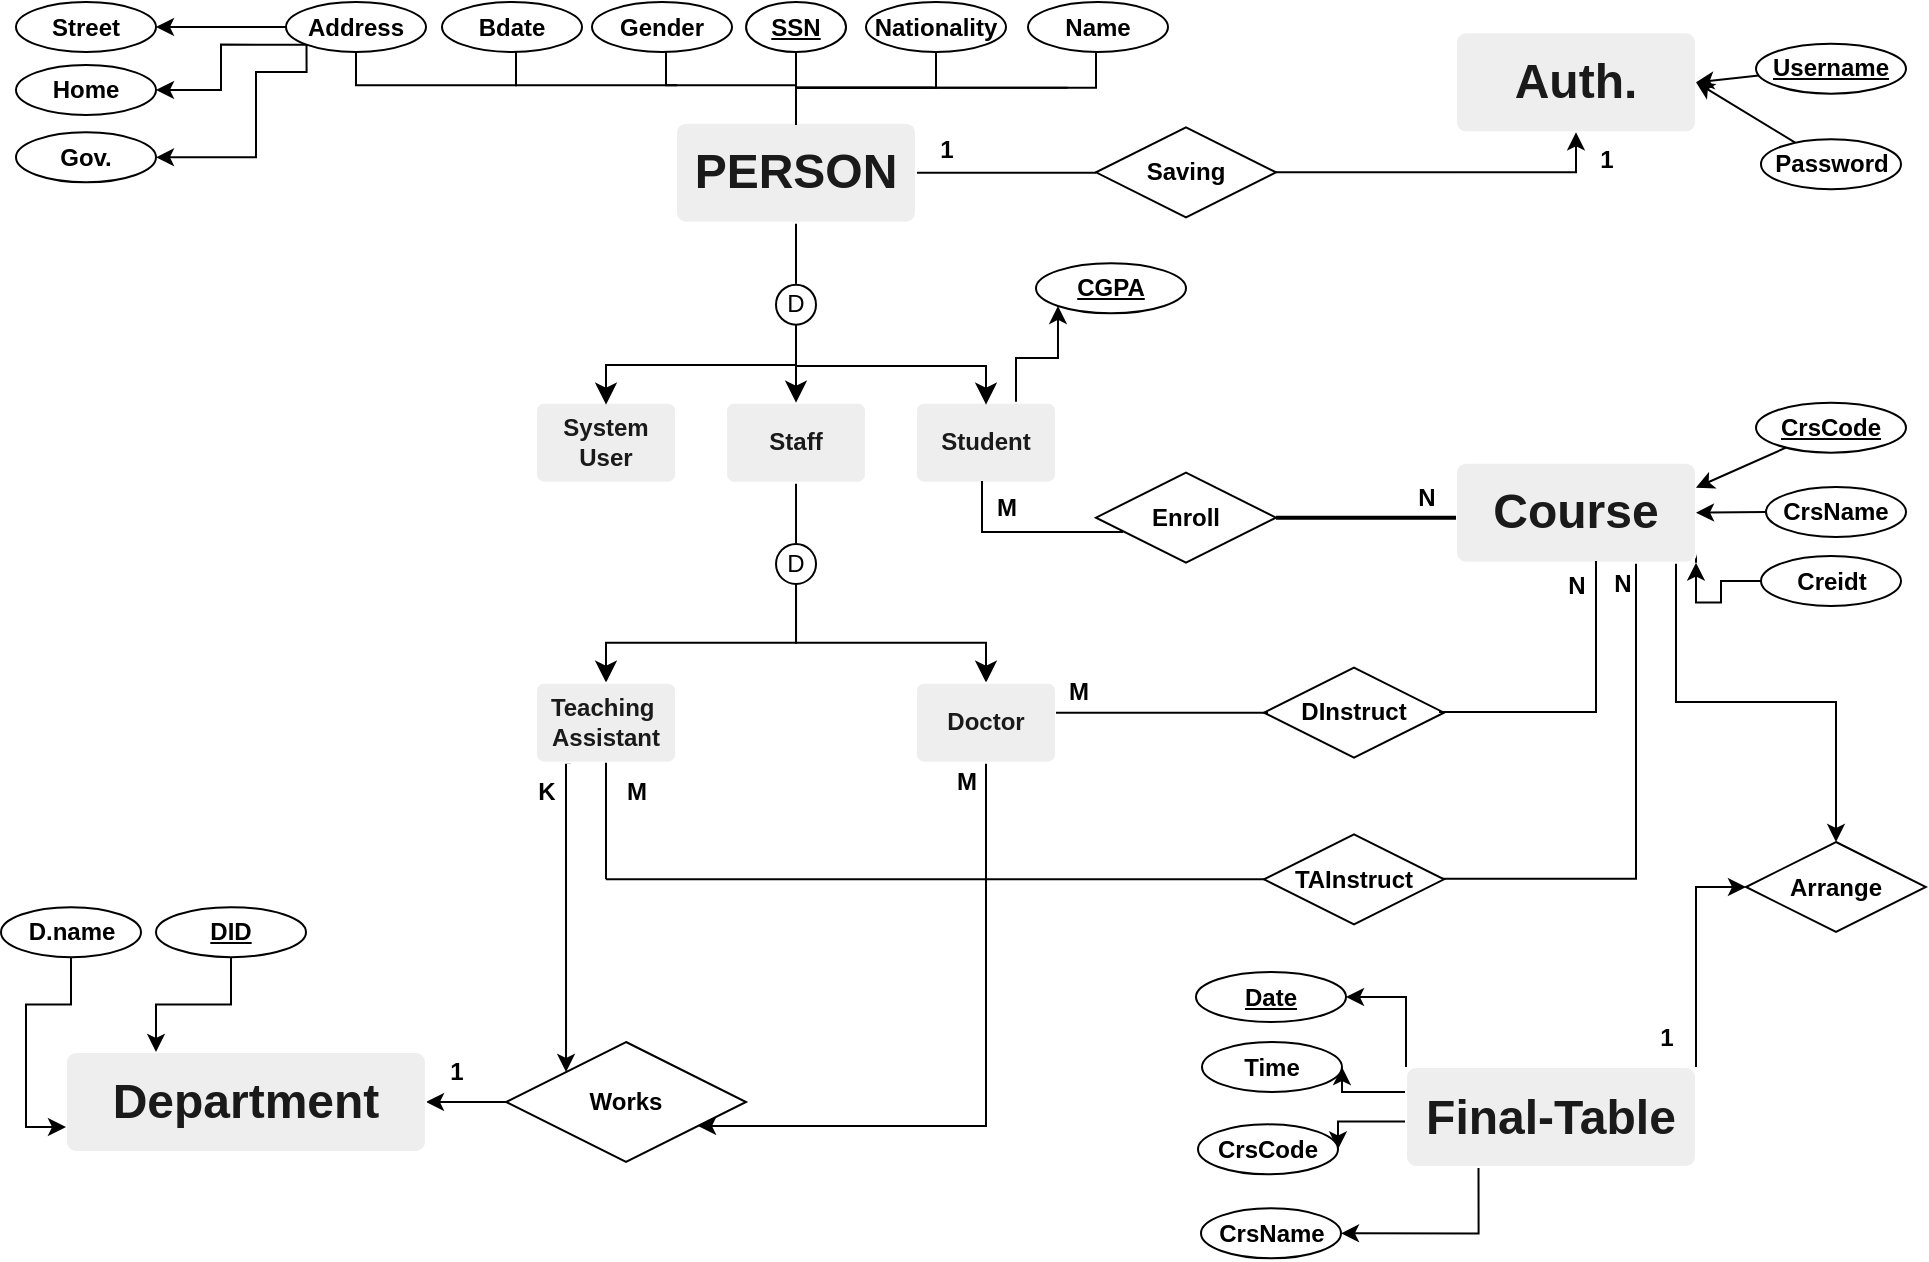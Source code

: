 <mxfile version="21.2.1" type="device">
  <diagram name="Page-1" id="e56a1550-8fbb-45ad-956c-1786394a9013">
    <mxGraphModel dx="1664" dy="723" grid="1" gridSize="10" guides="1" tooltips="1" connect="1" arrows="1" fold="1" page="1" pageScale="1" pageWidth="1100" pageHeight="850" background="none" math="0" shadow="0">
      <root>
        <mxCell id="0" />
        <mxCell id="1" parent="0" />
        <mxCell id="5uSCDXz5iFFyjT3ydSWA-192" style="edgeStyle=orthogonalEdgeStyle;rounded=0;orthogonalLoop=1;jettySize=auto;html=1;" edge="1" parent="1" source="5uSCDXz5iFFyjT3ydSWA-190" target="5uSCDXz5iFFyjT3ydSWA-184">
          <mxGeometry relative="1" as="geometry" />
        </mxCell>
        <mxCell id="5uSCDXz5iFFyjT3ydSWA-189" style="edgeStyle=orthogonalEdgeStyle;rounded=0;orthogonalLoop=1;jettySize=auto;html=1;exitX=0.5;exitY=1;exitDx=0;exitDy=0;" edge="1" parent="1" source="5uSCDXz5iFFyjT3ydSWA-85" target="5uSCDXz5iFFyjT3ydSWA-190">
          <mxGeometry relative="1" as="geometry">
            <mxPoint x="410" y="560" as="targetPoint" />
            <Array as="points">
              <mxPoint x="505" y="572" />
            </Array>
          </mxGeometry>
        </mxCell>
        <mxCell id="5uSCDXz5iFFyjT3ydSWA-60" value="" style="line;strokeWidth=1;html=1;rotation=-90;" vertex="1" parent="1">
          <mxGeometry x="394.69" y="130.64" width="30.63" height="10" as="geometry" />
        </mxCell>
        <mxCell id="5uSCDXz5iFFyjT3ydSWA-61" value="" style="line;strokeWidth=1;html=1;" vertex="1" parent="1">
          <mxGeometry x="470" y="90.32" width="90" height="10" as="geometry" />
        </mxCell>
        <mxCell id="5uSCDXz5iFFyjT3ydSWA-62" value="" style="line;strokeWidth=1;html=1;rotation=-90;" vertex="1" parent="1">
          <mxGeometry x="394.7" y="260.32" width="30.63" height="10" as="geometry" />
        </mxCell>
        <mxCell id="5uSCDXz5iFFyjT3ydSWA-63" value="" style="line;strokeWidth=1;html=1;" vertex="1" parent="1">
          <mxGeometry x="315" y="443.64" width="335" height="10" as="geometry" />
        </mxCell>
        <mxCell id="5uSCDXz5iFFyjT3ydSWA-64" value="" style="shape=partialRectangle;whiteSpace=wrap;html=1;top=0;left=0;fillColor=none;" vertex="1" parent="1">
          <mxGeometry x="732" y="255" width="98" height="193.32" as="geometry" />
        </mxCell>
        <mxCell id="5uSCDXz5iFFyjT3ydSWA-65" value="&lt;h1&gt;&lt;b&gt;PERSON&lt;/b&gt;&lt;/h1&gt;" style="rounded=1;arcSize=10;whiteSpace=wrap;html=1;align=center;labelBackgroundColor=none;fillColor=#EEEEEE;strokeColor=#FFFFFF;fontColor=#1A1A1A;" vertex="1" parent="1">
          <mxGeometry x="350" y="70.32" width="120" height="50" as="geometry" />
        </mxCell>
        <mxCell id="5uSCDXz5iFFyjT3ydSWA-146" style="edgeStyle=orthogonalEdgeStyle;rounded=0;orthogonalLoop=1;jettySize=auto;html=1;entryX=0;entryY=1;entryDx=0;entryDy=0;" edge="1" parent="1" source="5uSCDXz5iFFyjT3ydSWA-66" target="5uSCDXz5iFFyjT3ydSWA-145">
          <mxGeometry relative="1" as="geometry">
            <Array as="points">
              <mxPoint x="520" y="188" />
              <mxPoint x="541" y="188" />
            </Array>
          </mxGeometry>
        </mxCell>
        <mxCell id="5uSCDXz5iFFyjT3ydSWA-66" value="&lt;b&gt;Student&lt;/b&gt;" style="rounded=1;arcSize=10;whiteSpace=wrap;html=1;align=center;labelBackgroundColor=none;fillColor=#EEEEEE;strokeColor=#FFFFFF;fontColor=#1A1A1A;" vertex="1" parent="1">
          <mxGeometry x="470" y="210.32" width="70" height="40" as="geometry" />
        </mxCell>
        <mxCell id="5uSCDXz5iFFyjT3ydSWA-67" value="&lt;b&gt;Staff&lt;/b&gt;" style="rounded=1;arcSize=10;whiteSpace=wrap;html=1;align=center;labelBackgroundColor=none;fillColor=#EEEEEE;strokeColor=#FFFFFF;fontColor=#1A1A1A;" vertex="1" parent="1">
          <mxGeometry x="375" y="210.32" width="70" height="40" as="geometry" />
        </mxCell>
        <mxCell id="5uSCDXz5iFFyjT3ydSWA-68" value="&lt;b&gt;System&lt;br&gt;User&lt;/b&gt;" style="rounded=1;arcSize=10;whiteSpace=wrap;html=1;align=center;labelBackgroundColor=none;fillColor=#EEEEEE;strokeColor=#FFFFFF;fontColor=#1A1A1A;" vertex="1" parent="1">
          <mxGeometry x="280" y="210.32" width="70" height="40" as="geometry" />
        </mxCell>
        <mxCell id="5uSCDXz5iFFyjT3ydSWA-69" value="D" style="ellipse;whiteSpace=wrap;html=1;" vertex="1" parent="1">
          <mxGeometry x="400" y="151.32" width="20" height="20" as="geometry" />
        </mxCell>
        <mxCell id="5uSCDXz5iFFyjT3ydSWA-70" value="" style="edgeStyle=elbowEdgeStyle;elbow=vertical;endArrow=classic;html=1;curved=0;rounded=0;endSize=8;startSize=8;" edge="1" parent="1">
          <mxGeometry width="50" height="50" relative="1" as="geometry">
            <mxPoint x="410" y="172.32" as="sourcePoint" />
            <mxPoint x="505" y="211.32" as="targetPoint" />
          </mxGeometry>
        </mxCell>
        <mxCell id="5uSCDXz5iFFyjT3ydSWA-71" value="" style="edgeStyle=elbowEdgeStyle;elbow=vertical;endArrow=classic;html=1;curved=0;rounded=0;endSize=8;startSize=8;exitX=0.5;exitY=1;exitDx=0;exitDy=0;entryX=0.5;entryY=0;entryDx=0;entryDy=0;" edge="1" parent="1">
          <mxGeometry width="50" height="50" relative="1" as="geometry">
            <mxPoint x="410" y="171.32" as="sourcePoint" />
            <mxPoint x="410" y="210.32" as="targetPoint" />
          </mxGeometry>
        </mxCell>
        <mxCell id="5uSCDXz5iFFyjT3ydSWA-72" value="" style="edgeStyle=elbowEdgeStyle;elbow=vertical;endArrow=classic;html=1;curved=0;rounded=0;endSize=8;startSize=8;" edge="1" parent="1">
          <mxGeometry width="50" height="50" relative="1" as="geometry">
            <mxPoint x="410" y="171.32" as="sourcePoint" />
            <mxPoint x="315.0" y="211.32" as="targetPoint" />
          </mxGeometry>
        </mxCell>
        <mxCell id="5uSCDXz5iFFyjT3ydSWA-73" value="&lt;b&gt;Saving&lt;/b&gt;" style="shape=rhombus;perimeter=rhombusPerimeter;whiteSpace=wrap;html=1;align=center;" vertex="1" parent="1">
          <mxGeometry x="560" y="72.64" width="90" height="45" as="geometry" />
        </mxCell>
        <mxCell id="5uSCDXz5iFFyjT3ydSWA-74" value="&lt;h1&gt;&lt;b&gt;Auth.&lt;/b&gt;&lt;/h1&gt;" style="rounded=1;arcSize=10;whiteSpace=wrap;html=1;align=center;labelBackgroundColor=none;fillColor=#EEEEEE;strokeColor=#FFFFFF;fontColor=#1A1A1A;" vertex="1" parent="1">
          <mxGeometry x="740" y="25.14" width="120" height="50" as="geometry" />
        </mxCell>
        <mxCell id="5uSCDXz5iFFyjT3ydSWA-181" style="edgeStyle=orthogonalEdgeStyle;rounded=0;orthogonalLoop=1;jettySize=auto;html=1;exitX=1;exitY=0.5;exitDx=0;exitDy=0;exitPerimeter=0;" edge="1" parent="1" source="5uSCDXz5iFFyjT3ydSWA-75" target="5uSCDXz5iFFyjT3ydSWA-74">
          <mxGeometry relative="1" as="geometry" />
        </mxCell>
        <mxCell id="5uSCDXz5iFFyjT3ydSWA-75" value="" style="line;strokeWidth=1;html=1;" vertex="1" parent="1">
          <mxGeometry x="650" y="90.14" width="90" height="10" as="geometry" />
        </mxCell>
        <mxCell id="5uSCDXz5iFFyjT3ydSWA-76" style="rounded=0;orthogonalLoop=1;jettySize=auto;html=1;entryX=1;entryY=0.5;entryDx=0;entryDy=0;fontFamily=Helvetica;fontSize=12;fontColor=default;" edge="1" parent="1" source="5uSCDXz5iFFyjT3ydSWA-77" target="5uSCDXz5iFFyjT3ydSWA-74">
          <mxGeometry relative="1" as="geometry" />
        </mxCell>
        <mxCell id="5uSCDXz5iFFyjT3ydSWA-77" value="&lt;b&gt;Password&lt;/b&gt;" style="ellipse;whiteSpace=wrap;html=1;align=center;" vertex="1" parent="1">
          <mxGeometry x="892.5" y="78.57" width="70" height="25" as="geometry" />
        </mxCell>
        <mxCell id="5uSCDXz5iFFyjT3ydSWA-78" value="D" style="ellipse;whiteSpace=wrap;html=1;" vertex="1" parent="1">
          <mxGeometry x="400.01" y="281" width="20" height="20" as="geometry" />
        </mxCell>
        <mxCell id="5uSCDXz5iFFyjT3ydSWA-79" value="" style="edgeStyle=elbowEdgeStyle;elbow=vertical;endArrow=classic;html=1;curved=0;rounded=0;endSize=8;startSize=8;" edge="1" parent="1">
          <mxGeometry width="50" height="50" relative="1" as="geometry">
            <mxPoint x="410.01" y="301" as="sourcePoint" />
            <mxPoint x="505" y="350.32" as="targetPoint" />
            <Array as="points">
              <mxPoint x="460" y="330.32" />
            </Array>
          </mxGeometry>
        </mxCell>
        <mxCell id="5uSCDXz5iFFyjT3ydSWA-80" value="" style="edgeStyle=elbowEdgeStyle;elbow=vertical;endArrow=classic;html=1;curved=0;rounded=0;endSize=8;startSize=8;" edge="1" parent="1">
          <mxGeometry width="50" height="50" relative="1" as="geometry">
            <mxPoint x="410.01" y="301" as="sourcePoint" />
            <mxPoint x="315" y="350.32" as="targetPoint" />
            <Array as="points">
              <mxPoint x="360" y="330.32" />
            </Array>
          </mxGeometry>
        </mxCell>
        <mxCell id="5uSCDXz5iFFyjT3ydSWA-81" value="&lt;b&gt;SSN&lt;/b&gt;" style="ellipse;whiteSpace=wrap;html=1;align=center;fontStyle=4;" vertex="1" parent="1">
          <mxGeometry x="385.02" y="10" width="50" height="25" as="geometry" />
        </mxCell>
        <mxCell id="5uSCDXz5iFFyjT3ydSWA-82" style="rounded=0;orthogonalLoop=1;jettySize=auto;html=1;entryX=1;entryY=0.5;entryDx=0;entryDy=0;fontFamily=Helvetica;fontSize=12;fontColor=default;" edge="1" parent="1" source="5uSCDXz5iFFyjT3ydSWA-83" target="5uSCDXz5iFFyjT3ydSWA-74">
          <mxGeometry relative="1" as="geometry" />
        </mxCell>
        <mxCell id="5uSCDXz5iFFyjT3ydSWA-83" value="&lt;b&gt;Username&lt;/b&gt;" style="ellipse;whiteSpace=wrap;html=1;align=center;fontStyle=4;" vertex="1" parent="1">
          <mxGeometry x="890" y="30.82" width="75" height="25" as="geometry" />
        </mxCell>
        <mxCell id="5uSCDXz5iFFyjT3ydSWA-204" style="edgeStyle=orthogonalEdgeStyle;rounded=0;orthogonalLoop=1;jettySize=auto;html=1;exitX=0.25;exitY=1;exitDx=0;exitDy=0;entryX=0;entryY=0;entryDx=0;entryDy=0;" edge="1" parent="1" source="5uSCDXz5iFFyjT3ydSWA-84" target="5uSCDXz5iFFyjT3ydSWA-190">
          <mxGeometry relative="1" as="geometry">
            <Array as="points">
              <mxPoint x="295" y="390" />
            </Array>
          </mxGeometry>
        </mxCell>
        <mxCell id="5uSCDXz5iFFyjT3ydSWA-84" value="&lt;b&gt;Teaching&amp;nbsp;&lt;br&gt;Assistant&lt;/b&gt;" style="rounded=1;arcSize=10;whiteSpace=wrap;html=1;align=center;labelBackgroundColor=none;fillColor=#EEEEEE;strokeColor=#FFFFFF;fontColor=#1A1A1A;" vertex="1" parent="1">
          <mxGeometry x="280" y="350.32" width="70" height="40" as="geometry" />
        </mxCell>
        <mxCell id="5uSCDXz5iFFyjT3ydSWA-85" value="&lt;b&gt;Doctor&lt;/b&gt;" style="rounded=1;arcSize=10;whiteSpace=wrap;html=1;align=center;labelBackgroundColor=none;fillColor=#EEEEEE;strokeColor=#FFFFFF;fontColor=#1A1A1A;" vertex="1" parent="1">
          <mxGeometry x="470" y="350.32" width="70" height="40" as="geometry" />
        </mxCell>
        <mxCell id="5uSCDXz5iFFyjT3ydSWA-86" value="&lt;b&gt;Name&lt;/b&gt;" style="ellipse;whiteSpace=wrap;html=1;align=center;" vertex="1" parent="1">
          <mxGeometry x="526" y="10.0" width="70" height="25" as="geometry" />
        </mxCell>
        <mxCell id="5uSCDXz5iFFyjT3ydSWA-87" value="&lt;b&gt;Nationality&lt;/b&gt;" style="ellipse;whiteSpace=wrap;html=1;align=center;" vertex="1" parent="1">
          <mxGeometry x="445" y="10.0" width="70" height="25" as="geometry" />
        </mxCell>
        <mxCell id="5uSCDXz5iFFyjT3ydSWA-88" value="&lt;b&gt;Gender&lt;/b&gt;" style="ellipse;whiteSpace=wrap;html=1;align=center;" vertex="1" parent="1">
          <mxGeometry x="308" y="10.0" width="70" height="25" as="geometry" />
        </mxCell>
        <mxCell id="5uSCDXz5iFFyjT3ydSWA-89" value="&lt;b&gt;Bdate&lt;/b&gt;" style="ellipse;whiteSpace=wrap;html=1;align=center;" vertex="1" parent="1">
          <mxGeometry x="233" y="10" width="70" height="25" as="geometry" />
        </mxCell>
        <mxCell id="5uSCDXz5iFFyjT3ydSWA-90" value="" style="group" vertex="1" connectable="0" parent="1">
          <mxGeometry x="410" y="35" width="150" height="36" as="geometry" />
        </mxCell>
        <mxCell id="5uSCDXz5iFFyjT3ydSWA-91" value="" style="shape=partialRectangle;whiteSpace=wrap;html=1;top=0;left=0;fillColor=none;" vertex="1" parent="5uSCDXz5iFFyjT3ydSWA-90">
          <mxGeometry width="150" height="17.85" as="geometry" />
        </mxCell>
        <mxCell id="5uSCDXz5iFFyjT3ydSWA-92" value="" style="shape=partialRectangle;whiteSpace=wrap;html=1;bottom=0;right=0;fillColor=none;" vertex="1" parent="5uSCDXz5iFFyjT3ydSWA-90">
          <mxGeometry y="17.856" width="135.352" height="18.144" as="geometry" />
        </mxCell>
        <mxCell id="5uSCDXz5iFFyjT3ydSWA-93" value="" style="group" vertex="1" connectable="0" parent="5uSCDXz5iFFyjT3ydSWA-90">
          <mxGeometry width="70" height="36" as="geometry" />
        </mxCell>
        <mxCell id="5uSCDXz5iFFyjT3ydSWA-94" value="" style="shape=partialRectangle;whiteSpace=wrap;html=1;top=0;left=0;fillColor=none;" vertex="1" parent="5uSCDXz5iFFyjT3ydSWA-93">
          <mxGeometry width="70" height="17.854" as="geometry" />
        </mxCell>
        <mxCell id="5uSCDXz5iFFyjT3ydSWA-95" value="" style="shape=partialRectangle;whiteSpace=wrap;html=1;bottom=0;right=0;fillColor=none;" vertex="1" parent="5uSCDXz5iFFyjT3ydSWA-93">
          <mxGeometry y="17.856" width="67.676" height="18.144" as="geometry" />
        </mxCell>
        <mxCell id="5uSCDXz5iFFyjT3ydSWA-96" value="" style="endArrow=none;html=1;rounded=0;exitX=0.5;exitY=0;exitDx=0;exitDy=0;" edge="1" parent="1" source="5uSCDXz5iFFyjT3ydSWA-65">
          <mxGeometry width="50" height="50" relative="1" as="geometry">
            <mxPoint x="360" y="85" as="sourcePoint" />
            <mxPoint x="410" y="35" as="targetPoint" />
          </mxGeometry>
        </mxCell>
        <mxCell id="5uSCDXz5iFFyjT3ydSWA-97" value="" style="group" vertex="1" connectable="0" parent="1">
          <mxGeometry x="345" y="35" width="65" height="30" as="geometry" />
        </mxCell>
        <mxCell id="5uSCDXz5iFFyjT3ydSWA-98" value="" style="shape=partialRectangle;whiteSpace=wrap;html=1;top=0;left=1;right=0;fillColor=none;" vertex="1" parent="5uSCDXz5iFFyjT3ydSWA-97">
          <mxGeometry width="65" height="16.64" as="geometry" />
        </mxCell>
        <mxCell id="5uSCDXz5iFFyjT3ydSWA-99" value="" style="endArrow=none;html=1;rounded=0;fontFamily=Helvetica;fontSize=12;fontColor=default;entryX=1;entryY=1;entryDx=0;entryDy=0;" edge="1" parent="5uSCDXz5iFFyjT3ydSWA-97" target="5uSCDXz5iFFyjT3ydSWA-98">
          <mxGeometry width="50" height="50" relative="1" as="geometry">
            <mxPoint x="65" y="30" as="sourcePoint" />
            <mxPoint x="91" y="30" as="targetPoint" />
          </mxGeometry>
        </mxCell>
        <mxCell id="5uSCDXz5iFFyjT3ydSWA-100" value="" style="shape=partialRectangle;whiteSpace=wrap;html=1;top=0;left=1;right=0;fillColor=none;" vertex="1" parent="1">
          <mxGeometry x="270" y="35" width="80" height="16.64" as="geometry" />
        </mxCell>
        <mxCell id="5uSCDXz5iFFyjT3ydSWA-180" style="edgeStyle=orthogonalEdgeStyle;rounded=0;orthogonalLoop=1;jettySize=auto;html=1;exitX=1;exitY=1;exitDx=0;exitDy=0;" edge="1" parent="1" source="5uSCDXz5iFFyjT3ydSWA-101" target="5uSCDXz5iFFyjT3ydSWA-155">
          <mxGeometry relative="1" as="geometry">
            <Array as="points">
              <mxPoint x="860" y="285" />
              <mxPoint x="850" y="285" />
              <mxPoint x="850" y="360" />
              <mxPoint x="930" y="360" />
            </Array>
          </mxGeometry>
        </mxCell>
        <mxCell id="5uSCDXz5iFFyjT3ydSWA-101" value="&lt;h1&gt;&lt;b&gt;Course&lt;/b&gt;&lt;/h1&gt;" style="rounded=1;arcSize=10;whiteSpace=wrap;html=1;align=center;labelBackgroundColor=none;fillColor=#EEEEEE;strokeColor=#FFFFFF;fontColor=#1A1A1A;" vertex="1" parent="1">
          <mxGeometry x="740" y="240.32" width="120" height="50" as="geometry" />
        </mxCell>
        <mxCell id="5uSCDXz5iFFyjT3ydSWA-102" value="" style="rounded=0;orthogonalLoop=1;jettySize=auto;html=1;fontFamily=Helvetica;fontSize=12;fontColor=default;entryX=1;entryY=0.5;entryDx=0;entryDy=0;" edge="1" parent="1" source="5uSCDXz5iFFyjT3ydSWA-103" target="5uSCDXz5iFFyjT3ydSWA-101">
          <mxGeometry relative="1" as="geometry">
            <mxPoint x="860" y="306.166" as="targetPoint" />
          </mxGeometry>
        </mxCell>
        <mxCell id="5uSCDXz5iFFyjT3ydSWA-103" value="&lt;b&gt;CrsName&lt;/b&gt;" style="ellipse;whiteSpace=wrap;html=1;align=center;" vertex="1" parent="1">
          <mxGeometry x="895" y="252.5" width="70" height="25" as="geometry" />
        </mxCell>
        <mxCell id="5uSCDXz5iFFyjT3ydSWA-104" value="" style="rounded=0;orthogonalLoop=1;jettySize=auto;html=1;fontFamily=Helvetica;fontSize=12;fontColor=default;entryX=1;entryY=0.25;entryDx=0;entryDy=0;" edge="1" parent="1" source="5uSCDXz5iFFyjT3ydSWA-105" target="5uSCDXz5iFFyjT3ydSWA-101">
          <mxGeometry relative="1" as="geometry">
            <mxPoint x="860" y="278.16" as="targetPoint" />
          </mxGeometry>
        </mxCell>
        <mxCell id="5uSCDXz5iFFyjT3ydSWA-105" value="&lt;b&gt;CrsCode&lt;/b&gt;" style="ellipse;whiteSpace=wrap;html=1;align=center;fontStyle=4;" vertex="1" parent="1">
          <mxGeometry x="890" y="210.32" width="75" height="25" as="geometry" />
        </mxCell>
        <mxCell id="5uSCDXz5iFFyjT3ydSWA-106" value="&lt;b&gt;Enroll&lt;/b&gt;" style="shape=rhombus;perimeter=rhombusPerimeter;whiteSpace=wrap;html=1;align=center;" vertex="1" parent="1">
          <mxGeometry x="560" y="245.32" width="90" height="45" as="geometry" />
        </mxCell>
        <mxCell id="5uSCDXz5iFFyjT3ydSWA-107" value="" style="line;strokeWidth=2;html=1;" vertex="1" parent="1">
          <mxGeometry x="650" y="262.82" width="90" height="10" as="geometry" />
        </mxCell>
        <mxCell id="5uSCDXz5iFFyjT3ydSWA-108" value="" style="shape=partialRectangle;whiteSpace=wrap;html=1;top=0;left=1;right=0;fillColor=none;" vertex="1" parent="1">
          <mxGeometry x="503" y="250" width="70" height="25" as="geometry" />
        </mxCell>
        <mxCell id="5uSCDXz5iFFyjT3ydSWA-109" value="&lt;b&gt;DInstruct&lt;/b&gt;" style="shape=rhombus;perimeter=rhombusPerimeter;whiteSpace=wrap;html=1;align=center;" vertex="1" parent="1">
          <mxGeometry x="644" y="342.82" width="90" height="45" as="geometry" />
        </mxCell>
        <mxCell id="5uSCDXz5iFFyjT3ydSWA-110" value="" style="line;strokeWidth=1;html=1;" vertex="1" parent="1">
          <mxGeometry x="540" y="360.32" width="106" height="10" as="geometry" />
        </mxCell>
        <mxCell id="5uSCDXz5iFFyjT3ydSWA-111" value="" style="shape=partialRectangle;whiteSpace=wrap;html=1;top=0;left=0;fillColor=none;" vertex="1" parent="1">
          <mxGeometry x="732" y="290" width="78" height="75" as="geometry" />
        </mxCell>
        <mxCell id="5uSCDXz5iFFyjT3ydSWA-112" value="&lt;b&gt;M&lt;/b&gt;" style="text;html=1;align=center;verticalAlign=middle;resizable=0;points=[];autosize=1;strokeColor=none;fillColor=none;fontSize=12;fontFamily=Helvetica;fontColor=default;" vertex="1" parent="1">
          <mxGeometry x="536" y="340.32" width="30" height="30" as="geometry" />
        </mxCell>
        <mxCell id="5uSCDXz5iFFyjT3ydSWA-113" value="&lt;b&gt;N&lt;/b&gt;" style="text;html=1;align=center;verticalAlign=middle;resizable=0;points=[];autosize=1;strokeColor=none;fillColor=none;fontSize=12;fontFamily=Helvetica;fontColor=default;" vertex="1" parent="1">
          <mxGeometry x="785" y="287" width="30" height="30" as="geometry" />
        </mxCell>
        <mxCell id="5uSCDXz5iFFyjT3ydSWA-114" value="&lt;b&gt;N&lt;/b&gt;" style="text;html=1;align=center;verticalAlign=middle;resizable=0;points=[];autosize=1;strokeColor=none;fillColor=none;fontSize=12;fontFamily=Helvetica;fontColor=default;" vertex="1" parent="1">
          <mxGeometry x="710" y="242.82" width="30" height="30" as="geometry" />
        </mxCell>
        <mxCell id="5uSCDXz5iFFyjT3ydSWA-115" value="&lt;b&gt;M&lt;/b&gt;" style="text;html=1;align=center;verticalAlign=middle;resizable=0;points=[];autosize=1;strokeColor=none;fillColor=none;fontSize=12;fontFamily=Helvetica;fontColor=default;" vertex="1" parent="1">
          <mxGeometry x="500" y="247.5" width="30" height="30" as="geometry" />
        </mxCell>
        <mxCell id="5uSCDXz5iFFyjT3ydSWA-116" value="&lt;b&gt;TAInstruct&lt;/b&gt;" style="shape=rhombus;perimeter=rhombusPerimeter;whiteSpace=wrap;html=1;align=center;" vertex="1" parent="1">
          <mxGeometry x="644" y="426.14" width="90" height="45" as="geometry" />
        </mxCell>
        <mxCell id="5uSCDXz5iFFyjT3ydSWA-117" value="&lt;b&gt;N&lt;/b&gt;" style="text;html=1;align=center;verticalAlign=middle;resizable=0;points=[];autosize=1;strokeColor=none;fillColor=none;fontSize=12;fontFamily=Helvetica;fontColor=default;" vertex="1" parent="1">
          <mxGeometry x="808" y="286" width="30" height="30" as="geometry" />
        </mxCell>
        <mxCell id="5uSCDXz5iFFyjT3ydSWA-118" value="" style="endArrow=none;html=1;rounded=0;fontFamily=Helvetica;fontSize=12;fontColor=default;exitX=0;exitY=0.5;exitDx=0;exitDy=0;exitPerimeter=0;" edge="1" parent="1" source="5uSCDXz5iFFyjT3ydSWA-63" target="5uSCDXz5iFFyjT3ydSWA-84">
          <mxGeometry width="50" height="50" relative="1" as="geometry">
            <mxPoint x="270" y="440" as="sourcePoint" />
            <mxPoint x="320" y="385" as="targetPoint" />
          </mxGeometry>
        </mxCell>
        <mxCell id="5uSCDXz5iFFyjT3ydSWA-124" value="&lt;b&gt;1&lt;/b&gt;" style="text;html=1;align=center;verticalAlign=middle;resizable=0;points=[];autosize=1;strokeColor=none;fillColor=none;" vertex="1" parent="1">
          <mxGeometry x="800" y="73.57" width="30" height="30" as="geometry" />
        </mxCell>
        <mxCell id="5uSCDXz5iFFyjT3ydSWA-125" value="&lt;b&gt;1&lt;/b&gt;" style="text;html=1;align=center;verticalAlign=middle;resizable=0;points=[];autosize=1;strokeColor=none;fillColor=none;" vertex="1" parent="1">
          <mxGeometry x="470" y="68.5" width="30" height="30" as="geometry" />
        </mxCell>
        <mxCell id="5uSCDXz5iFFyjT3ydSWA-126" value="" style="shape=partialRectangle;whiteSpace=wrap;html=1;top=0;left=1;right=0;fillColor=none;" vertex="1" parent="1">
          <mxGeometry x="190" y="35" width="80" height="16.64" as="geometry" />
        </mxCell>
        <mxCell id="5uSCDXz5iFFyjT3ydSWA-130" value="" style="edgeStyle=orthogonalEdgeStyle;rounded=0;orthogonalLoop=1;jettySize=auto;html=1;" edge="1" parent="1" source="5uSCDXz5iFFyjT3ydSWA-127" target="5uSCDXz5iFFyjT3ydSWA-129">
          <mxGeometry relative="1" as="geometry" />
        </mxCell>
        <mxCell id="5uSCDXz5iFFyjT3ydSWA-143" style="edgeStyle=orthogonalEdgeStyle;rounded=0;orthogonalLoop=1;jettySize=auto;html=1;exitX=0;exitY=1;exitDx=0;exitDy=0;entryX=1;entryY=0.5;entryDx=0;entryDy=0;" edge="1" parent="1" source="5uSCDXz5iFFyjT3ydSWA-127" target="5uSCDXz5iFFyjT3ydSWA-131">
          <mxGeometry relative="1" as="geometry" />
        </mxCell>
        <mxCell id="5uSCDXz5iFFyjT3ydSWA-144" style="edgeStyle=orthogonalEdgeStyle;rounded=0;orthogonalLoop=1;jettySize=auto;html=1;exitX=0;exitY=1;exitDx=0;exitDy=0;entryX=1;entryY=0.5;entryDx=0;entryDy=0;" edge="1" parent="1" source="5uSCDXz5iFFyjT3ydSWA-127" target="5uSCDXz5iFFyjT3ydSWA-132">
          <mxGeometry relative="1" as="geometry">
            <Array as="points">
              <mxPoint x="165" y="45" />
              <mxPoint x="140" y="45" />
              <mxPoint x="140" y="88" />
            </Array>
          </mxGeometry>
        </mxCell>
        <mxCell id="5uSCDXz5iFFyjT3ydSWA-127" value="&lt;b&gt;Address&lt;/b&gt;" style="ellipse;whiteSpace=wrap;html=1;align=center;" vertex="1" parent="1">
          <mxGeometry x="155" y="10" width="70" height="25" as="geometry" />
        </mxCell>
        <mxCell id="5uSCDXz5iFFyjT3ydSWA-129" value="&lt;b&gt;Street&lt;/b&gt;" style="ellipse;whiteSpace=wrap;html=1;align=center;" vertex="1" parent="1">
          <mxGeometry x="20" y="10" width="70" height="25" as="geometry" />
        </mxCell>
        <mxCell id="5uSCDXz5iFFyjT3ydSWA-131" value="&lt;b&gt;Home&lt;/b&gt;" style="ellipse;whiteSpace=wrap;html=1;align=center;" vertex="1" parent="1">
          <mxGeometry x="20" y="41.5" width="70" height="25" as="geometry" />
        </mxCell>
        <mxCell id="5uSCDXz5iFFyjT3ydSWA-132" value="&lt;b&gt;Gov.&lt;/b&gt;" style="ellipse;whiteSpace=wrap;html=1;align=center;" vertex="1" parent="1">
          <mxGeometry x="20" y="75.14" width="70" height="25" as="geometry" />
        </mxCell>
        <mxCell id="5uSCDXz5iFFyjT3ydSWA-145" value="&lt;b&gt;CGPA&lt;/b&gt;" style="ellipse;whiteSpace=wrap;html=1;align=center;fontStyle=4;" vertex="1" parent="1">
          <mxGeometry x="530" y="140.64" width="75" height="25" as="geometry" />
        </mxCell>
        <mxCell id="5uSCDXz5iFFyjT3ydSWA-147" value="&lt;b&gt;M&lt;/b&gt;" style="text;html=1;align=center;verticalAlign=middle;resizable=0;points=[];autosize=1;strokeColor=none;fillColor=none;fontSize=12;fontFamily=Helvetica;fontColor=default;" vertex="1" parent="1">
          <mxGeometry x="315" y="390.32" width="30" height="30" as="geometry" />
        </mxCell>
        <mxCell id="5uSCDXz5iFFyjT3ydSWA-152" style="edgeStyle=orthogonalEdgeStyle;rounded=0;orthogonalLoop=1;jettySize=auto;html=1;exitX=0;exitY=0;exitDx=0;exitDy=0;entryX=1;entryY=0.5;entryDx=0;entryDy=0;" edge="1" parent="1" source="5uSCDXz5iFFyjT3ydSWA-148" target="5uSCDXz5iFFyjT3ydSWA-150">
          <mxGeometry relative="1" as="geometry" />
        </mxCell>
        <mxCell id="5uSCDXz5iFFyjT3ydSWA-170" style="edgeStyle=orthogonalEdgeStyle;rounded=0;orthogonalLoop=1;jettySize=auto;html=1;exitX=0;exitY=0.5;exitDx=0;exitDy=0;entryX=1;entryY=0.5;entryDx=0;entryDy=0;" edge="1" parent="1" source="5uSCDXz5iFFyjT3ydSWA-148" target="5uSCDXz5iFFyjT3ydSWA-177">
          <mxGeometry relative="1" as="geometry">
            <mxPoint x="685" y="569.68" as="targetPoint" />
            <Array as="points">
              <mxPoint x="715" y="569.68" />
              <mxPoint x="681" y="569.68" />
            </Array>
          </mxGeometry>
        </mxCell>
        <mxCell id="5uSCDXz5iFFyjT3ydSWA-172" style="edgeStyle=orthogonalEdgeStyle;rounded=0;orthogonalLoop=1;jettySize=auto;html=1;exitX=0.25;exitY=1;exitDx=0;exitDy=0;entryX=1;entryY=0.5;entryDx=0;entryDy=0;" edge="1" parent="1" source="5uSCDXz5iFFyjT3ydSWA-148" target="5uSCDXz5iFFyjT3ydSWA-171">
          <mxGeometry relative="1" as="geometry" />
        </mxCell>
        <mxCell id="5uSCDXz5iFFyjT3ydSWA-174" style="edgeStyle=orthogonalEdgeStyle;rounded=0;orthogonalLoop=1;jettySize=auto;html=1;exitX=0;exitY=0.25;exitDx=0;exitDy=0;entryX=1;entryY=0.5;entryDx=0;entryDy=0;" edge="1" parent="1" source="5uSCDXz5iFFyjT3ydSWA-148" target="5uSCDXz5iFFyjT3ydSWA-178">
          <mxGeometry relative="1" as="geometry">
            <mxPoint x="685" y="549.68" as="targetPoint" />
          </mxGeometry>
        </mxCell>
        <mxCell id="5uSCDXz5iFFyjT3ydSWA-179" style="edgeStyle=orthogonalEdgeStyle;rounded=0;orthogonalLoop=1;jettySize=auto;html=1;exitX=1;exitY=0;exitDx=0;exitDy=0;entryX=0;entryY=0.5;entryDx=0;entryDy=0;" edge="1" parent="1" source="5uSCDXz5iFFyjT3ydSWA-148" target="5uSCDXz5iFFyjT3ydSWA-155">
          <mxGeometry relative="1" as="geometry" />
        </mxCell>
        <mxCell id="5uSCDXz5iFFyjT3ydSWA-148" value="&lt;h1&gt;&lt;b&gt;Final-Table&lt;/b&gt;&lt;/h1&gt;" style="rounded=1;arcSize=10;whiteSpace=wrap;html=1;align=center;labelBackgroundColor=none;fillColor=#EEEEEE;strokeColor=#FFFFFF;fontColor=#1A1A1A;" vertex="1" parent="1">
          <mxGeometry x="715" y="542.5" width="145" height="50" as="geometry" />
        </mxCell>
        <mxCell id="5uSCDXz5iFFyjT3ydSWA-150" value="&lt;b&gt;Date&lt;/b&gt;" style="ellipse;whiteSpace=wrap;html=1;align=center;fontStyle=4;" vertex="1" parent="1">
          <mxGeometry x="610" y="495" width="75" height="25" as="geometry" />
        </mxCell>
        <mxCell id="5uSCDXz5iFFyjT3ydSWA-155" value="&lt;b&gt;Arrange&lt;/b&gt;" style="shape=rhombus;perimeter=rhombusPerimeter;whiteSpace=wrap;html=1;align=center;" vertex="1" parent="1">
          <mxGeometry x="885" y="430.0" width="90" height="45" as="geometry" />
        </mxCell>
        <mxCell id="5uSCDXz5iFFyjT3ydSWA-167" value="&lt;b&gt;1&lt;/b&gt;" style="text;html=1;align=center;verticalAlign=middle;resizable=0;points=[];autosize=1;strokeColor=none;fillColor=none;" vertex="1" parent="1">
          <mxGeometry x="830" y="512.5" width="30" height="30" as="geometry" />
        </mxCell>
        <mxCell id="5uSCDXz5iFFyjT3ydSWA-171" value="&lt;b&gt;CrsName&lt;/b&gt;" style="ellipse;whiteSpace=wrap;html=1;align=center;" vertex="1" parent="1">
          <mxGeometry x="612.5" y="613.18" width="70" height="25" as="geometry" />
        </mxCell>
        <mxCell id="5uSCDXz5iFFyjT3ydSWA-177" value="&lt;b&gt;CrsCode&lt;/b&gt;" style="ellipse;whiteSpace=wrap;html=1;align=center;" vertex="1" parent="1">
          <mxGeometry x="611" y="571.18" width="70" height="25" as="geometry" />
        </mxCell>
        <mxCell id="5uSCDXz5iFFyjT3ydSWA-178" value="&lt;b&gt;Time&lt;/b&gt;" style="ellipse;whiteSpace=wrap;html=1;align=center;" vertex="1" parent="1">
          <mxGeometry x="613" y="530" width="70" height="25" as="geometry" />
        </mxCell>
        <mxCell id="5uSCDXz5iFFyjT3ydSWA-184" value="&lt;h1&gt;&lt;b&gt;Department&lt;/b&gt;&lt;/h1&gt;" style="rounded=1;arcSize=10;whiteSpace=wrap;html=1;align=center;labelBackgroundColor=none;fillColor=#EEEEEE;strokeColor=#FFFFFF;fontColor=#1A1A1A;" vertex="1" parent="1">
          <mxGeometry x="45" y="535" width="180" height="50" as="geometry" />
        </mxCell>
        <mxCell id="5uSCDXz5iFFyjT3ydSWA-190" value="&lt;b&gt;Works&lt;/b&gt;" style="shape=rhombus;perimeter=rhombusPerimeter;whiteSpace=wrap;html=1;align=center;" vertex="1" parent="1">
          <mxGeometry x="265.02" y="530" width="120" height="60" as="geometry" />
        </mxCell>
        <mxCell id="5uSCDXz5iFFyjT3ydSWA-193" value="&lt;b&gt;M&lt;/b&gt;" style="text;html=1;align=center;verticalAlign=middle;resizable=0;points=[];autosize=1;strokeColor=none;fillColor=none;fontSize=12;fontFamily=Helvetica;fontColor=default;" vertex="1" parent="1">
          <mxGeometry x="480" y="384.82" width="30" height="30" as="geometry" />
        </mxCell>
        <mxCell id="5uSCDXz5iFFyjT3ydSWA-195" value="&lt;b&gt;1&lt;/b&gt;" style="text;html=1;align=center;verticalAlign=middle;resizable=0;points=[];autosize=1;strokeColor=none;fillColor=none;fontSize=12;fontFamily=Helvetica;fontColor=default;" vertex="1" parent="1">
          <mxGeometry x="225" y="530" width="30" height="30" as="geometry" />
        </mxCell>
        <mxCell id="5uSCDXz5iFFyjT3ydSWA-201" style="edgeStyle=orthogonalEdgeStyle;rounded=0;orthogonalLoop=1;jettySize=auto;html=1;exitX=0.5;exitY=1;exitDx=0;exitDy=0;entryX=0;entryY=0.75;entryDx=0;entryDy=0;" edge="1" parent="1" source="5uSCDXz5iFFyjT3ydSWA-196" target="5uSCDXz5iFFyjT3ydSWA-184">
          <mxGeometry relative="1" as="geometry" />
        </mxCell>
        <mxCell id="5uSCDXz5iFFyjT3ydSWA-196" value="&lt;b&gt;D.name&lt;/b&gt;" style="ellipse;whiteSpace=wrap;html=1;align=center;" vertex="1" parent="1">
          <mxGeometry x="12.5" y="462.57" width="70" height="25" as="geometry" />
        </mxCell>
        <mxCell id="5uSCDXz5iFFyjT3ydSWA-202" style="edgeStyle=orthogonalEdgeStyle;rounded=0;orthogonalLoop=1;jettySize=auto;html=1;exitX=0.5;exitY=1;exitDx=0;exitDy=0;entryX=0.25;entryY=0;entryDx=0;entryDy=0;" edge="1" parent="1" source="5uSCDXz5iFFyjT3ydSWA-197" target="5uSCDXz5iFFyjT3ydSWA-184">
          <mxGeometry relative="1" as="geometry" />
        </mxCell>
        <mxCell id="5uSCDXz5iFFyjT3ydSWA-197" value="&lt;b&gt;DID&lt;/b&gt;" style="ellipse;whiteSpace=wrap;html=1;align=center;fontStyle=4;" vertex="1" parent="1">
          <mxGeometry x="90" y="462.57" width="75" height="25" as="geometry" />
        </mxCell>
        <mxCell id="5uSCDXz5iFFyjT3ydSWA-200" style="edgeStyle=orthogonalEdgeStyle;rounded=0;orthogonalLoop=1;jettySize=auto;html=1;entryX=1;entryY=1;entryDx=0;entryDy=0;" edge="1" parent="1" source="5uSCDXz5iFFyjT3ydSWA-199" target="5uSCDXz5iFFyjT3ydSWA-101">
          <mxGeometry relative="1" as="geometry" />
        </mxCell>
        <mxCell id="5uSCDXz5iFFyjT3ydSWA-199" value="&lt;b&gt;Creidt&lt;/b&gt;" style="ellipse;whiteSpace=wrap;html=1;align=center;" vertex="1" parent="1">
          <mxGeometry x="892.5" y="287" width="70" height="25" as="geometry" />
        </mxCell>
        <mxCell id="5uSCDXz5iFFyjT3ydSWA-205" value="&lt;b&gt;K&lt;/b&gt;" style="text;html=1;align=center;verticalAlign=middle;resizable=0;points=[];autosize=1;strokeColor=none;fillColor=none;fontSize=12;fontFamily=Helvetica;fontColor=default;" vertex="1" parent="1">
          <mxGeometry x="270" y="390.32" width="30" height="30" as="geometry" />
        </mxCell>
      </root>
    </mxGraphModel>
  </diagram>
</mxfile>
